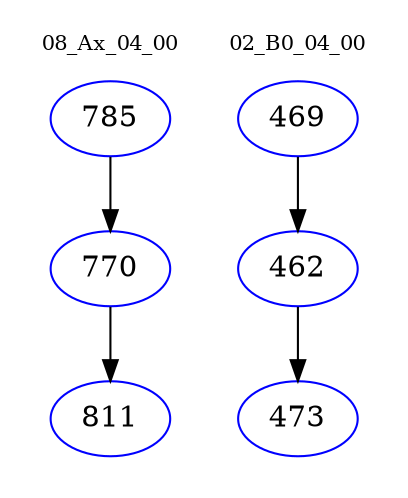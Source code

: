 digraph{
subgraph cluster_0 {
color = white
label = "08_Ax_04_00";
fontsize=10;
T0_785 [label="785", color="blue"]
T0_785 -> T0_770 [color="black"]
T0_770 [label="770", color="blue"]
T0_770 -> T0_811 [color="black"]
T0_811 [label="811", color="blue"]
}
subgraph cluster_1 {
color = white
label = "02_B0_04_00";
fontsize=10;
T1_469 [label="469", color="blue"]
T1_469 -> T1_462 [color="black"]
T1_462 [label="462", color="blue"]
T1_462 -> T1_473 [color="black"]
T1_473 [label="473", color="blue"]
}
}
